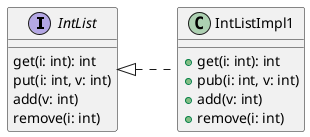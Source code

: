 @startuml realisierung

left to right direction

interface IntList {
	get(i: int): int
	put(i: int, v: int)
	add(v: int)
	remove(i: int)
}

class IntListImpl1 implements IntList {
	+get(i: int): int
	+pub(i: int, v: int)
	+add(v: int)
	+remove(i: int)
}

@enduml

@startuml objektdiagramm
left to right direction

object zug {
	kopf = erster_waggon
}

zug --> erster_waggon

object erster_waggon {
	ladung = 11
	naechster = zweiter_waggon
}

erster_waggon --> zweiter_waggon

object zweiter_waggon {
	ladung = 22
	naechster = dritter_waggon
}

zweiter_waggon --> dritter_waggon

object dritter_waggon {
	ladung = 33
	naechster = null
}

@enduml

@startuml klassendiagramm
left to right direction

interface IntList {
	
}

class Zug implements IntList {
	- kopf: Waggon	
}

class Waggon {
	- ladung: int
	- naechster: Waggon
}

Zug o-- Waggon
Waggon o-- Waggon

@enduml

@startuml klassendiagramm2
left to right direction

interface IntList {
	
}

class LinkedIntList implements IntList {
	- head: IntElement
}

class IntElement {
	- value: int
	- next: IntElement
}

LinkedIntList o-- IntElement
IntElement o-- IntElement

@enduml

@startuml objektdiagramm2
left to right direction

object zug {
	kopf = erster_waggon
}

zug --> erster_waggon

object erster_waggon {
	ladung = 11
	naechster = zweiter_waggon
}

erster_waggon --> dritter_waggon

object zweiter_waggon {
	ladung = 22
	naechster = dritter_waggon
}

zweiter_waggon -> dritter_waggon

object dritter_waggon {
	ladung = 33
	naechster = null
}

@enduml